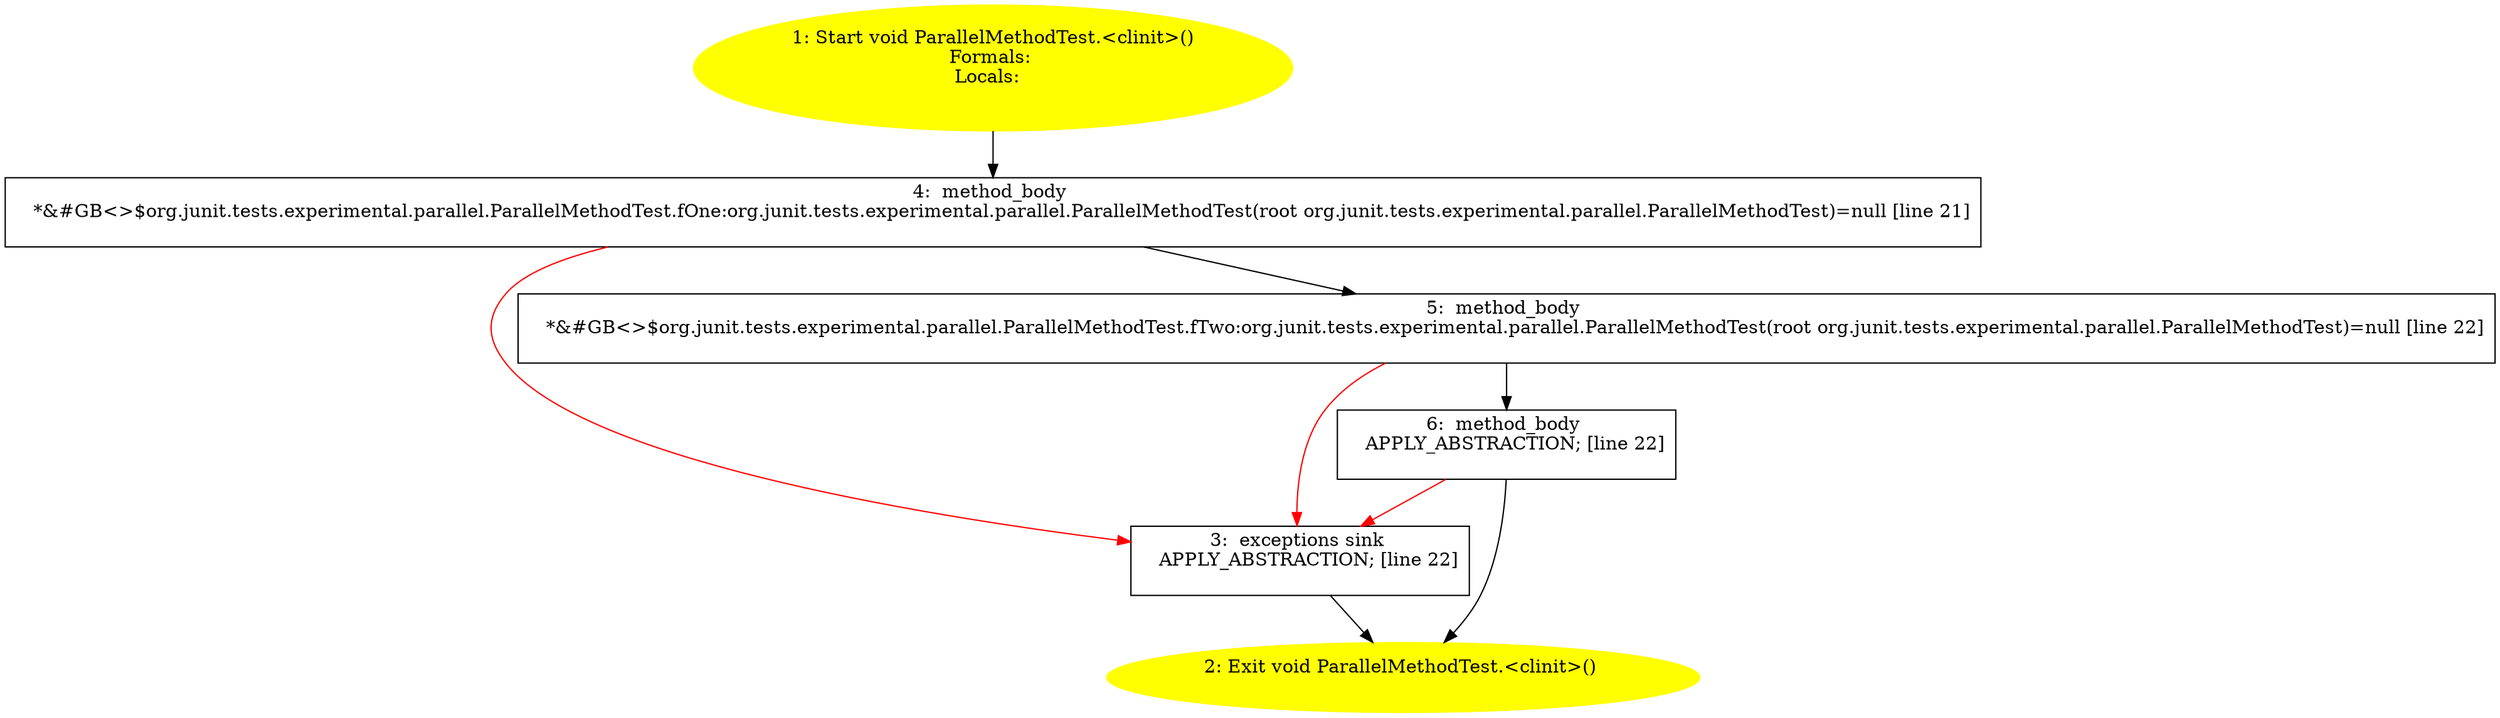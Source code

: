 /* @generated */
digraph cfg {
"org.junit.tests.experimental.parallel.ParallelMethodTest.<clinit>():void.2ffd1356195fdadc851249e187ca996e_1" [label="1: Start void ParallelMethodTest.<clinit>()\nFormals: \nLocals:  \n  " color=yellow style=filled]
	

	 "org.junit.tests.experimental.parallel.ParallelMethodTest.<clinit>():void.2ffd1356195fdadc851249e187ca996e_1" -> "org.junit.tests.experimental.parallel.ParallelMethodTest.<clinit>():void.2ffd1356195fdadc851249e187ca996e_4" ;
"org.junit.tests.experimental.parallel.ParallelMethodTest.<clinit>():void.2ffd1356195fdadc851249e187ca996e_2" [label="2: Exit void ParallelMethodTest.<clinit>() \n  " color=yellow style=filled]
	

"org.junit.tests.experimental.parallel.ParallelMethodTest.<clinit>():void.2ffd1356195fdadc851249e187ca996e_3" [label="3:  exceptions sink \n   APPLY_ABSTRACTION; [line 22]\n " shape="box"]
	

	 "org.junit.tests.experimental.parallel.ParallelMethodTest.<clinit>():void.2ffd1356195fdadc851249e187ca996e_3" -> "org.junit.tests.experimental.parallel.ParallelMethodTest.<clinit>():void.2ffd1356195fdadc851249e187ca996e_2" ;
"org.junit.tests.experimental.parallel.ParallelMethodTest.<clinit>():void.2ffd1356195fdadc851249e187ca996e_4" [label="4:  method_body \n   *&#GB<>$org.junit.tests.experimental.parallel.ParallelMethodTest.fOne:org.junit.tests.experimental.parallel.ParallelMethodTest(root org.junit.tests.experimental.parallel.ParallelMethodTest)=null [line 21]\n " shape="box"]
	

	 "org.junit.tests.experimental.parallel.ParallelMethodTest.<clinit>():void.2ffd1356195fdadc851249e187ca996e_4" -> "org.junit.tests.experimental.parallel.ParallelMethodTest.<clinit>():void.2ffd1356195fdadc851249e187ca996e_5" ;
	 "org.junit.tests.experimental.parallel.ParallelMethodTest.<clinit>():void.2ffd1356195fdadc851249e187ca996e_4" -> "org.junit.tests.experimental.parallel.ParallelMethodTest.<clinit>():void.2ffd1356195fdadc851249e187ca996e_3" [color="red" ];
"org.junit.tests.experimental.parallel.ParallelMethodTest.<clinit>():void.2ffd1356195fdadc851249e187ca996e_5" [label="5:  method_body \n   *&#GB<>$org.junit.tests.experimental.parallel.ParallelMethodTest.fTwo:org.junit.tests.experimental.parallel.ParallelMethodTest(root org.junit.tests.experimental.parallel.ParallelMethodTest)=null [line 22]\n " shape="box"]
	

	 "org.junit.tests.experimental.parallel.ParallelMethodTest.<clinit>():void.2ffd1356195fdadc851249e187ca996e_5" -> "org.junit.tests.experimental.parallel.ParallelMethodTest.<clinit>():void.2ffd1356195fdadc851249e187ca996e_6" ;
	 "org.junit.tests.experimental.parallel.ParallelMethodTest.<clinit>():void.2ffd1356195fdadc851249e187ca996e_5" -> "org.junit.tests.experimental.parallel.ParallelMethodTest.<clinit>():void.2ffd1356195fdadc851249e187ca996e_3" [color="red" ];
"org.junit.tests.experimental.parallel.ParallelMethodTest.<clinit>():void.2ffd1356195fdadc851249e187ca996e_6" [label="6:  method_body \n   APPLY_ABSTRACTION; [line 22]\n " shape="box"]
	

	 "org.junit.tests.experimental.parallel.ParallelMethodTest.<clinit>():void.2ffd1356195fdadc851249e187ca996e_6" -> "org.junit.tests.experimental.parallel.ParallelMethodTest.<clinit>():void.2ffd1356195fdadc851249e187ca996e_2" ;
	 "org.junit.tests.experimental.parallel.ParallelMethodTest.<clinit>():void.2ffd1356195fdadc851249e187ca996e_6" -> "org.junit.tests.experimental.parallel.ParallelMethodTest.<clinit>():void.2ffd1356195fdadc851249e187ca996e_3" [color="red" ];
}
